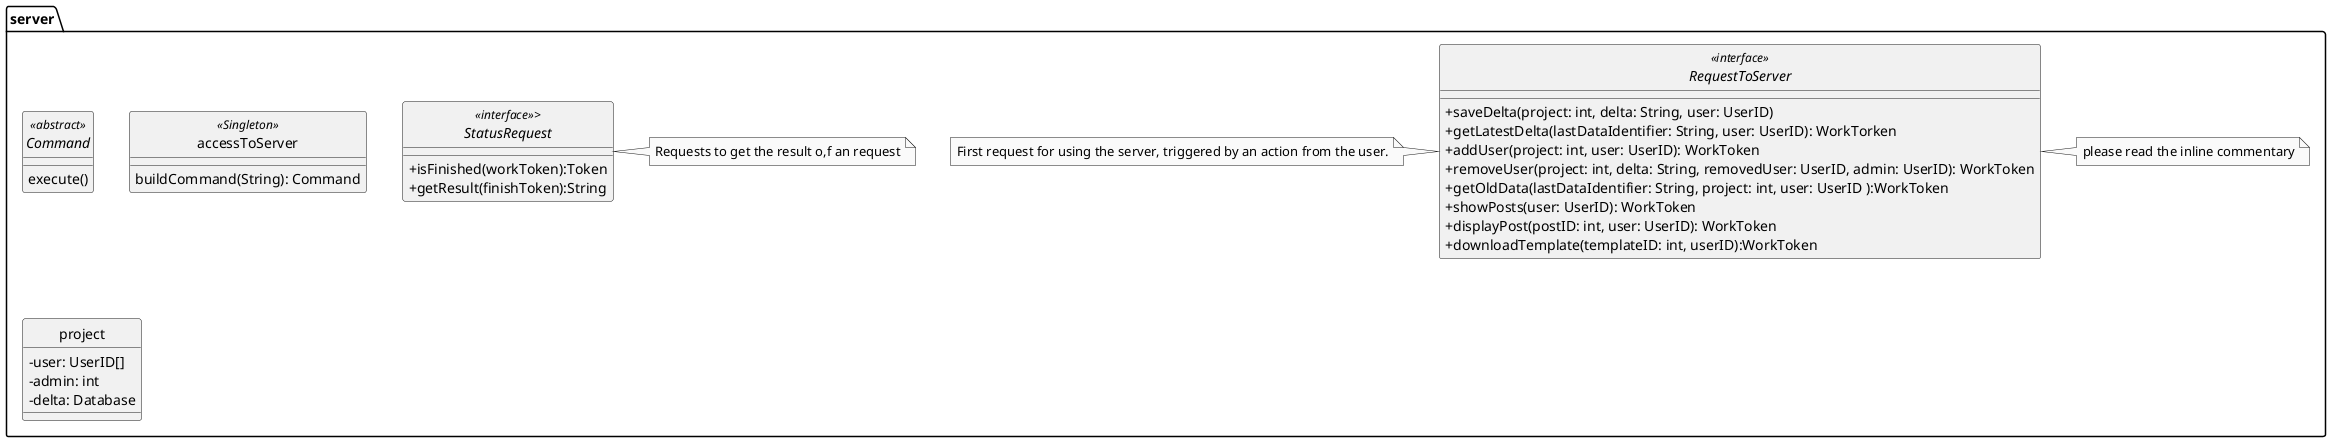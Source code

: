 @startuml

skinparam monochrome true
skinparam shadowing false
skinparam genericDisplay old
skinparam classAttributeIconSize 0
hide circle

package server
{
interface RequestToServer<<interface>>{
  
  +saveDelta(project: int, delta: String, user: UserID) /' don't know the Type of Token nor UserID '/
  +getLatestDelta(lastDataIdentifier: String, user: UserID): WorkTorken
  +addUser(project: int, user: UserID): WorkToken
   +removeUser(project: int, delta: String, removedUser: UserID, admin: UserID): WorkToken
   +getOldData(lastDataIdentifier: String, project: int, user: UserID ):WorkToken /' i'm not sure if its enough'/
    
    
    +showPosts(user: UserID): WorkToken
    +displayPost(postID: int, user: UserID): WorkToken
    +downloadTemplate(templateID: int, userID):WorkToken /' i'm not sure, if we have something like a templateID, or we need a postID and a templateID'/
    
  }

note left of RequestToServer
  First request for using the server, triggered by an action from the user.
    end note
note right of RequestToServer /'To be removed'/
      please read the inline commentary
    end note
  
  interface StatusRequest <<interface>>>{
    +isFinished(workToken):Token
    +getResult(finishToken):String
}
note right of StatusRequest
      Requests to get the result o,f an request
    end note


abstract class Command <<abstract>>{
 execute()
}
 
  class accessToServer <<Singleton>>{
   buildCommand(String): Command
    
  }
  
 
  
  ' not sure if this is a good idea, to be replaced by a Database
  class project{ 
    - user: UserID[]
    - admin: int
    - delta: Database
    }
  
  
  
  
  }
@enduml